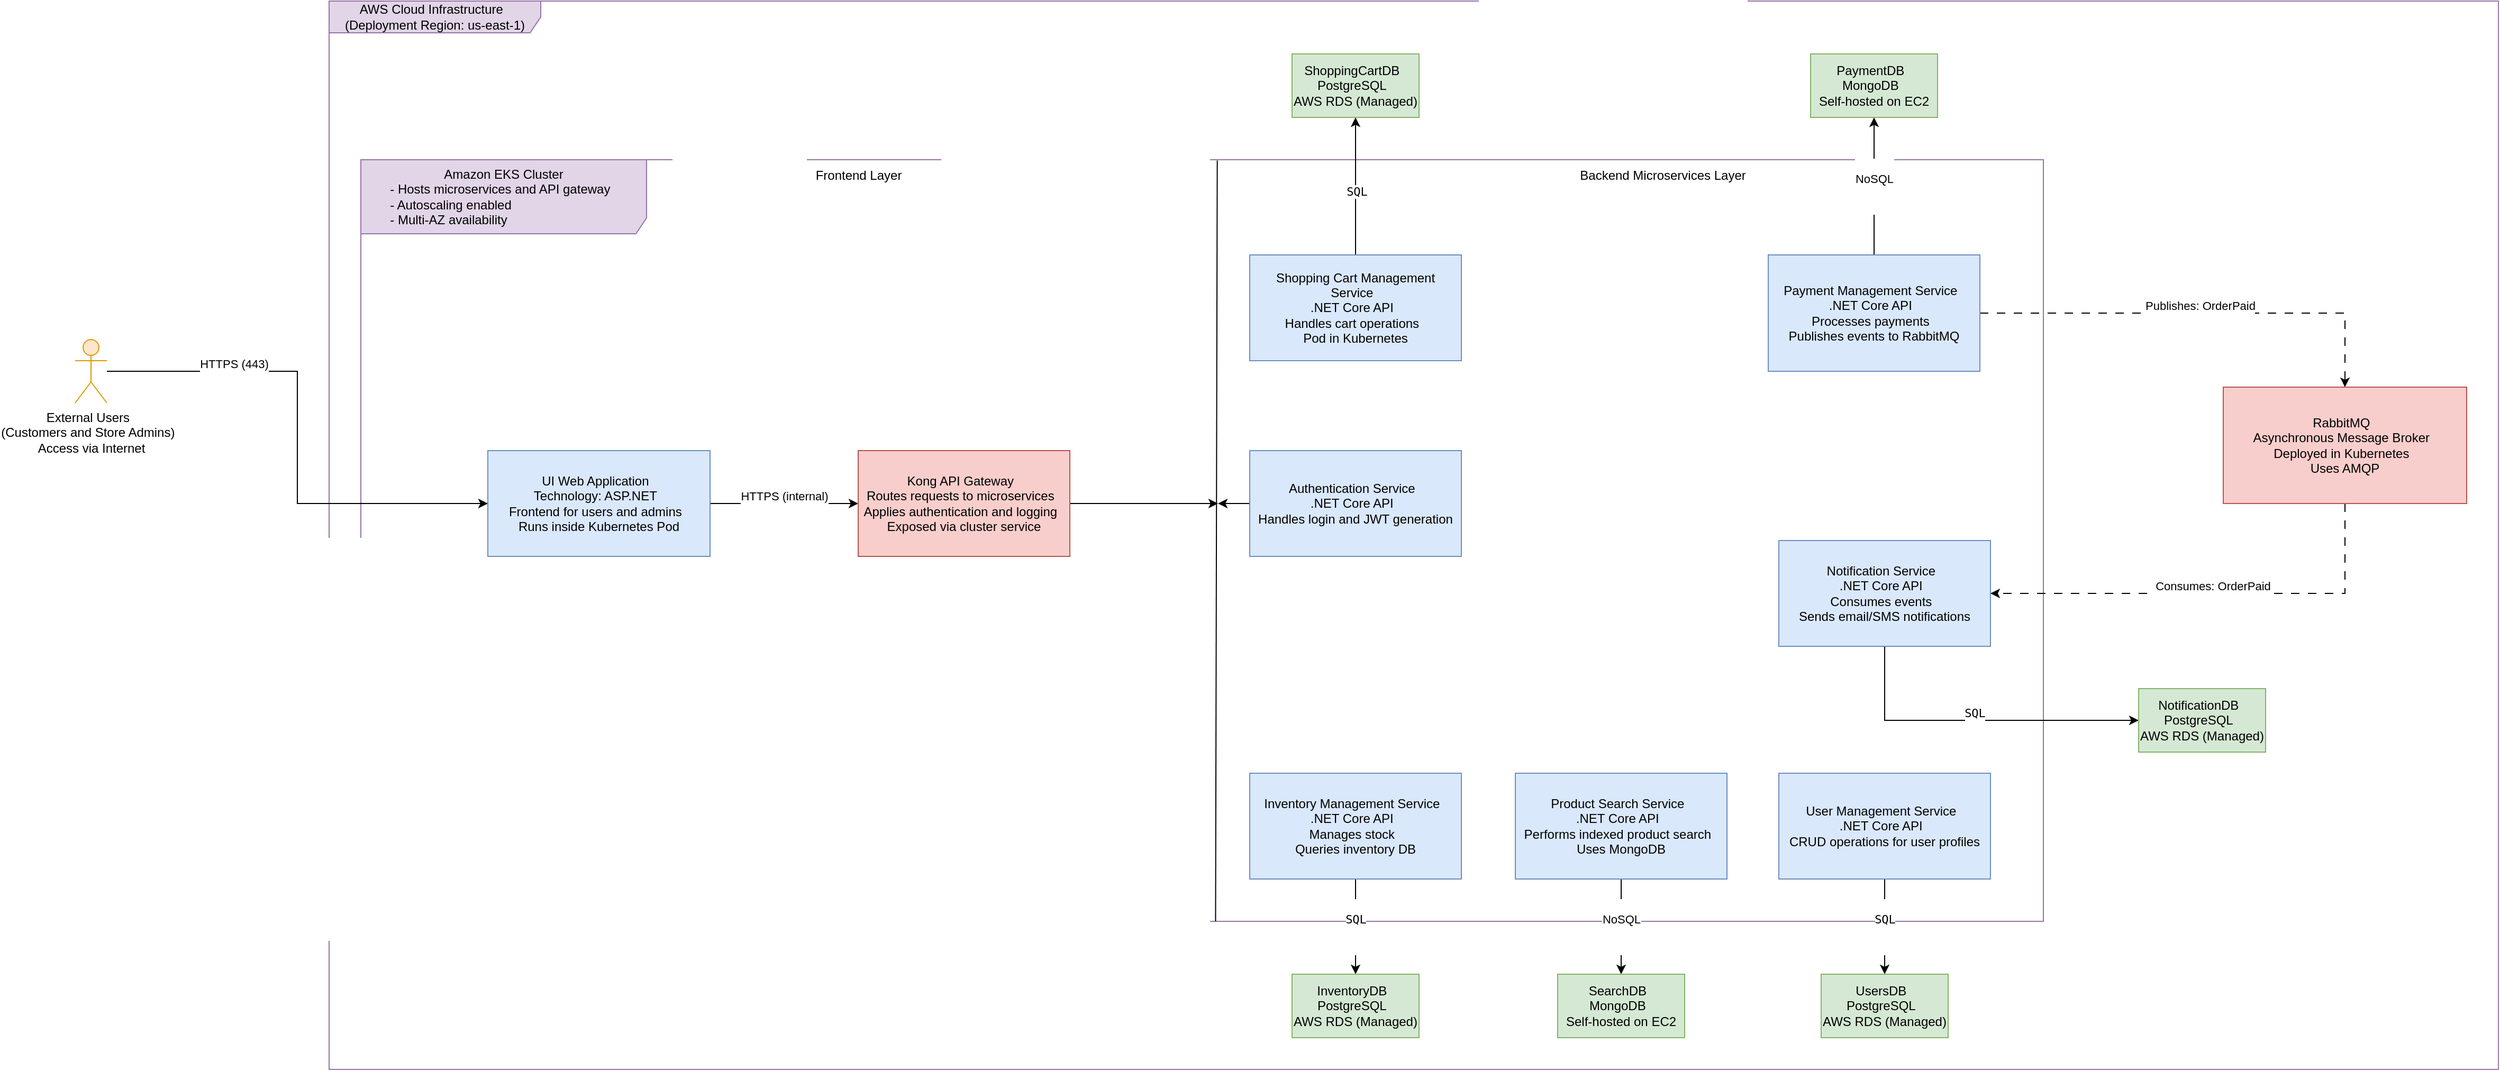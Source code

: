 <mxfile version="28.0.4">
  <diagram name="Página-1" id="-oBtZagFQr6BwE859LIM">
    <mxGraphModel dx="2282" dy="798" grid="1" gridSize="10" guides="1" tooltips="1" connect="1" arrows="1" fold="1" page="1" pageScale="1" pageWidth="827" pageHeight="1169" math="0" shadow="0">
      <root>
        <mxCell id="0" />
        <mxCell id="1" parent="0" />
        <mxCell id="JEXbMqFdo-jNTM7aFnA4-15" value="&lt;div&gt;AWS Cloud Infrastructure&amp;nbsp;&amp;nbsp;&lt;/div&gt;&lt;div&gt;(Deployment Region: us-east-1)&lt;/div&gt;" style="shape=umlFrame;whiteSpace=wrap;html=1;pointerEvents=0;width=200;height=30;fillColor=#e1d5e7;strokeColor=#9673a6;" parent="1" vertex="1">
          <mxGeometry x="120" y="110" width="2050" height="1010" as="geometry" />
        </mxCell>
        <mxCell id="JEXbMqFdo-jNTM7aFnA4-16" value="Amazon EKS Cluster&lt;br&gt;&lt;div style=&quot;text-align: left; text-wrap-mode: nowrap;&quot;&gt;- Hosts microservices and API gateway&amp;nbsp;&amp;nbsp;&lt;/div&gt;&lt;div style=&quot;text-align: left; text-wrap-mode: nowrap;&quot;&gt;- Autoscaling enabled&amp;nbsp;&amp;nbsp;&lt;/div&gt;&lt;div style=&quot;text-align: left; text-wrap-mode: nowrap;&quot;&gt;- Multi-AZ availability&lt;/div&gt;" style="shape=umlFrame;whiteSpace=wrap;html=1;pointerEvents=0;width=270;height=70;fillColor=#e1d5e7;strokeColor=#9673a6;" parent="1" vertex="1">
          <mxGeometry x="150" y="260" width="1590" height="720" as="geometry" />
        </mxCell>
        <mxCell id="JEXbMqFdo-jNTM7aFnA4-18" value="" style="endArrow=none;html=1;rounded=0;entryX=0.508;entryY=1;entryDx=0;entryDy=0;entryPerimeter=0;exitX=0.509;exitY=0.001;exitDx=0;exitDy=0;exitPerimeter=0;" parent="1" target="JEXbMqFdo-jNTM7aFnA4-16" edge="1" source="JEXbMqFdo-jNTM7aFnA4-16">
          <mxGeometry width="50" height="50" relative="1" as="geometry">
            <mxPoint x="940.0" y="260.0" as="sourcePoint" />
            <mxPoint x="944.52" y="732.35" as="targetPoint" />
          </mxGeometry>
        </mxCell>
        <mxCell id="JEXbMqFdo-jNTM7aFnA4-19" value="Frontend Layer" style="text;html=1;align=center;verticalAlign=middle;resizable=0;points=[];autosize=1;strokeColor=none;fillColor=none;" parent="1" vertex="1">
          <mxGeometry x="570" y="260" width="100" height="30" as="geometry" />
        </mxCell>
        <mxCell id="JEXbMqFdo-jNTM7aFnA4-20" value="Backend Microservices Layer" style="text;html=1;align=center;verticalAlign=middle;resizable=0;points=[];autosize=1;strokeColor=none;fillColor=none;" parent="1" vertex="1">
          <mxGeometry x="1290" y="260" width="180" height="30" as="geometry" />
        </mxCell>
        <mxCell id="JEXbMqFdo-jNTM7aFnA4-23" value="&#xa;HTTPS (internal)&#xa;&#xa;" style="edgeStyle=orthogonalEdgeStyle;rounded=0;orthogonalLoop=1;jettySize=auto;html=1;entryX=0;entryY=0.5;entryDx=0;entryDy=0;" parent="1" source="JEXbMqFdo-jNTM7aFnA4-21" target="JEXbMqFdo-jNTM7aFnA4-22" edge="1">
          <mxGeometry relative="1" as="geometry">
            <mxPoint as="offset" />
          </mxGeometry>
        </mxCell>
        <mxCell id="JEXbMqFdo-jNTM7aFnA4-21" value="&lt;div&gt;UI Web Application&amp;nbsp;&amp;nbsp;&lt;/div&gt;&lt;div&gt;Technology: ASP.NET&amp;nbsp;&amp;nbsp;&lt;/div&gt;&lt;div&gt;Frontend for users and admins&amp;nbsp;&amp;nbsp;&lt;/div&gt;&lt;div&gt;Runs inside Kubernetes Pod&lt;/div&gt;" style="html=1;whiteSpace=wrap;fillColor=#dae8fc;strokeColor=#6c8ebf;" parent="1" vertex="1">
          <mxGeometry x="270" y="535" width="210" height="100" as="geometry" />
        </mxCell>
        <mxCell id="KPIpK77U0L4cHAyHi6_5-26" style="edgeStyle=orthogonalEdgeStyle;rounded=0;orthogonalLoop=1;jettySize=auto;html=1;" edge="1" parent="1" source="JEXbMqFdo-jNTM7aFnA4-22">
          <mxGeometry relative="1" as="geometry">
            <mxPoint x="960" y="585" as="targetPoint" />
          </mxGeometry>
        </mxCell>
        <mxCell id="JEXbMqFdo-jNTM7aFnA4-22" value="&lt;div&gt;Kong API Gateway&amp;nbsp;&amp;nbsp;&lt;/div&gt;&lt;div&gt;Routes requests to microservices&amp;nbsp;&amp;nbsp;&lt;/div&gt;&lt;div&gt;Applies authentication and logging&amp;nbsp;&amp;nbsp;&lt;/div&gt;&lt;div&gt;Exposed via cluster service&lt;/div&gt;" style="whiteSpace=wrap;html=1;fillColor=#f8cecc;strokeColor=#b85450;" parent="1" vertex="1">
          <mxGeometry x="620" y="535" width="200" height="100" as="geometry" />
        </mxCell>
        <mxCell id="KPIpK77U0L4cHAyHi6_5-14" style="edgeStyle=orthogonalEdgeStyle;rounded=0;orthogonalLoop=1;jettySize=auto;html=1;entryX=0.5;entryY=1;entryDx=0;entryDy=0;" edge="1" parent="1" source="JEXbMqFdo-jNTM7aFnA4-25" target="KPIpK77U0L4cHAyHi6_5-5">
          <mxGeometry relative="1" as="geometry" />
        </mxCell>
        <mxCell id="KPIpK77U0L4cHAyHi6_5-15" value="&lt;code data-end=&quot;4244&quot; data-start=&quot;4239&quot;&gt;SQL&lt;/code&gt;" style="edgeLabel;html=1;align=center;verticalAlign=middle;resizable=0;points=[];" vertex="1" connectable="0" parent="KPIpK77U0L4cHAyHi6_5-14">
          <mxGeometry x="-0.067" y="-1" relative="1" as="geometry">
            <mxPoint as="offset" />
          </mxGeometry>
        </mxCell>
        <mxCell id="JEXbMqFdo-jNTM7aFnA4-25" value="&lt;div&gt;Shopping Cart Management Service&amp;nbsp;&amp;nbsp;&lt;/div&gt;&lt;div&gt;.NET Core API&amp;nbsp;&amp;nbsp;&lt;/div&gt;&lt;div&gt;Handles cart operations&amp;nbsp;&amp;nbsp;&lt;/div&gt;&lt;div&gt;Pod in Kubernetes&lt;/div&gt;" style="whiteSpace=wrap;html=1;fillColor=#dae8fc;strokeColor=#6c8ebf;" parent="1" vertex="1">
          <mxGeometry x="990" y="350" width="200" height="100" as="geometry" />
        </mxCell>
        <mxCell id="KPIpK77U0L4cHAyHi6_5-3" value="&#xa;Publishes: OrderPaid&#xa;&#xa;" style="edgeStyle=orthogonalEdgeStyle;rounded=0;orthogonalLoop=1;jettySize=auto;html=1;dashed=1;dashPattern=8 8;" edge="1" parent="1" source="JEXbMqFdo-jNTM7aFnA4-26" target="KPIpK77U0L4cHAyHi6_5-2">
          <mxGeometry relative="1" as="geometry" />
        </mxCell>
        <mxCell id="KPIpK77U0L4cHAyHi6_5-20" value="&#xa;NoSQL&#xa;&#xa;" style="edgeStyle=orthogonalEdgeStyle;rounded=0;orthogonalLoop=1;jettySize=auto;html=1;" edge="1" parent="1" source="JEXbMqFdo-jNTM7aFnA4-26" target="KPIpK77U0L4cHAyHi6_5-7">
          <mxGeometry relative="1" as="geometry" />
        </mxCell>
        <mxCell id="JEXbMqFdo-jNTM7aFnA4-26" value="&lt;div&gt;Payment Management Service&amp;nbsp;&amp;nbsp;&lt;/div&gt;&lt;div&gt;.NET Core API&amp;nbsp;&amp;nbsp;&lt;/div&gt;&lt;div&gt;Processes payments&amp;nbsp;&amp;nbsp;&lt;/div&gt;&lt;div&gt;Publishes events to RabbitMQ&lt;/div&gt;" style="whiteSpace=wrap;html=1;fillColor=#dae8fc;strokeColor=#6c8ebf;" parent="1" vertex="1">
          <mxGeometry x="1480" y="350" width="200" height="110" as="geometry" />
        </mxCell>
        <mxCell id="KPIpK77U0L4cHAyHi6_5-16" value="&#xa;&lt;code data-end=&quot;4244&quot; data-start=&quot;4239&quot;&gt;SQL&lt;/code&gt; &#xa;&#xa;" style="edgeStyle=orthogonalEdgeStyle;rounded=0;orthogonalLoop=1;jettySize=auto;html=1;entryX=0;entryY=0.5;entryDx=0;entryDy=0;exitX=0.5;exitY=1;exitDx=0;exitDy=0;" edge="1" parent="1" source="JEXbMqFdo-jNTM7aFnA4-27" target="KPIpK77U0L4cHAyHi6_5-8">
          <mxGeometry relative="1" as="geometry" />
        </mxCell>
        <mxCell id="JEXbMqFdo-jNTM7aFnA4-27" value="&lt;div&gt;Notification Service&amp;nbsp;&amp;nbsp;&lt;/div&gt;&lt;div&gt;.NET Core API&amp;nbsp;&amp;nbsp;&lt;/div&gt;&lt;div&gt;Consumes events&amp;nbsp;&amp;nbsp;&lt;/div&gt;&lt;div&gt;Sends email/SMS notifications&lt;/div&gt;" style="whiteSpace=wrap;html=1;fillColor=#dae8fc;strokeColor=#6c8ebf;" parent="1" vertex="1">
          <mxGeometry x="1490" y="620" width="200" height="100" as="geometry" />
        </mxCell>
        <mxCell id="KPIpK77U0L4cHAyHi6_5-27" style="edgeStyle=orthogonalEdgeStyle;rounded=0;orthogonalLoop=1;jettySize=auto;html=1;" edge="1" parent="1" source="JEXbMqFdo-jNTM7aFnA4-28">
          <mxGeometry relative="1" as="geometry">
            <mxPoint x="960" y="585" as="targetPoint" />
          </mxGeometry>
        </mxCell>
        <mxCell id="JEXbMqFdo-jNTM7aFnA4-28" value="&lt;div&gt;Authentication Service&amp;nbsp;&amp;nbsp;&lt;/div&gt;&lt;div&gt;.NET Core API&amp;nbsp;&amp;nbsp;&lt;/div&gt;&lt;div&gt;Handles login and JWT generation&lt;/div&gt;" style="whiteSpace=wrap;html=1;fillColor=#dae8fc;strokeColor=#6c8ebf;" parent="1" vertex="1">
          <mxGeometry x="990" y="535" width="200" height="100" as="geometry" />
        </mxCell>
        <mxCell id="KPIpK77U0L4cHAyHi6_5-18" value="&#xa;&lt;code data-end=&quot;4244&quot; data-start=&quot;4239&quot;&gt;SQL&lt;/code&gt; &#xa;&#xa;" style="edgeStyle=orthogonalEdgeStyle;rounded=0;orthogonalLoop=1;jettySize=auto;html=1;entryX=0.5;entryY=0;entryDx=0;entryDy=0;" edge="1" parent="1" source="JEXbMqFdo-jNTM7aFnA4-29" target="KPIpK77U0L4cHAyHi6_5-10">
          <mxGeometry relative="1" as="geometry" />
        </mxCell>
        <mxCell id="JEXbMqFdo-jNTM7aFnA4-29" value="&lt;div&gt;Inventory Management Service&amp;nbsp;&amp;nbsp;&lt;/div&gt;&lt;div&gt;.NET Core API&amp;nbsp;&amp;nbsp;&lt;/div&gt;&lt;div&gt;Manages stock&amp;nbsp;&amp;nbsp;&lt;/div&gt;&lt;div&gt;Queries inventory DB&lt;/div&gt;" style="whiteSpace=wrap;html=1;fillColor=#dae8fc;strokeColor=#6c8ebf;" parent="1" vertex="1">
          <mxGeometry x="990" y="840" width="200" height="100" as="geometry" />
        </mxCell>
        <mxCell id="KPIpK77U0L4cHAyHi6_5-19" value="&#xa;NoSQL&#xa;&#xa;" style="edgeStyle=orthogonalEdgeStyle;rounded=0;orthogonalLoop=1;jettySize=auto;html=1;" edge="1" parent="1" source="JEXbMqFdo-jNTM7aFnA4-30" target="KPIpK77U0L4cHAyHi6_5-11">
          <mxGeometry relative="1" as="geometry" />
        </mxCell>
        <mxCell id="JEXbMqFdo-jNTM7aFnA4-30" value="&lt;div&gt;Product Search Service&amp;nbsp;&amp;nbsp;&lt;/div&gt;&lt;div&gt;.NET Core API&amp;nbsp;&amp;nbsp;&lt;/div&gt;&lt;div&gt;Performs indexed product search&amp;nbsp;&amp;nbsp;&lt;/div&gt;&lt;div&gt;Uses MongoDB&lt;/div&gt;" style="whiteSpace=wrap;html=1;fillColor=#dae8fc;strokeColor=#6c8ebf;" parent="1" vertex="1">
          <mxGeometry x="1241" y="840" width="200" height="100" as="geometry" />
        </mxCell>
        <mxCell id="KPIpK77U0L4cHAyHi6_5-17" value="&#xa;&lt;code data-end=&quot;4244&quot; data-start=&quot;4239&quot;&gt;SQL&lt;/code&gt; &#xa;&#xa;" style="edgeStyle=orthogonalEdgeStyle;rounded=0;orthogonalLoop=1;jettySize=auto;html=1;entryX=0.5;entryY=0;entryDx=0;entryDy=0;" edge="1" parent="1" source="JEXbMqFdo-jNTM7aFnA4-31" target="KPIpK77U0L4cHAyHi6_5-12">
          <mxGeometry relative="1" as="geometry" />
        </mxCell>
        <mxCell id="JEXbMqFdo-jNTM7aFnA4-31" value="&lt;div&gt;User Management Service&amp;nbsp;&amp;nbsp;&lt;/div&gt;&lt;div&gt;.NET Core API&amp;nbsp;&amp;nbsp;&lt;/div&gt;&lt;div&gt;CRUD operations for user profiles&lt;/div&gt;" style="whiteSpace=wrap;html=1;fillColor=#dae8fc;strokeColor=#6c8ebf;" parent="1" vertex="1">
          <mxGeometry x="1490" y="840" width="200" height="100" as="geometry" />
        </mxCell>
        <mxCell id="KPIpK77U0L4cHAyHi6_5-4" value="&#xa;Consumes: OrderPaid&#xa;&#xa;" style="edgeStyle=orthogonalEdgeStyle;rounded=0;orthogonalLoop=1;jettySize=auto;html=1;entryX=1;entryY=0.5;entryDx=0;entryDy=0;dashed=1;dashPattern=8 8;exitX=0.5;exitY=1;exitDx=0;exitDy=0;" edge="1" parent="1" source="KPIpK77U0L4cHAyHi6_5-2" target="JEXbMqFdo-jNTM7aFnA4-27">
          <mxGeometry relative="1" as="geometry" />
        </mxCell>
        <mxCell id="KPIpK77U0L4cHAyHi6_5-2" value="&lt;div&gt;RabbitMQ&amp;nbsp;&amp;nbsp;&lt;/div&gt;&lt;div&gt;Asynchronous Message Broker&amp;nbsp;&amp;nbsp;&lt;/div&gt;&lt;div&gt;Deployed in Kubernetes&amp;nbsp;&amp;nbsp;&lt;/div&gt;&lt;div&gt;Uses AMQP&lt;/div&gt;" style="whiteSpace=wrap;html=1;fillColor=#f8cecc;strokeColor=#b85450;" vertex="1" parent="1">
          <mxGeometry x="1910" y="475" width="230" height="110" as="geometry" />
        </mxCell>
        <mxCell id="KPIpK77U0L4cHAyHi6_5-5" value="&lt;div&gt;ShoppingCartDB&amp;nbsp;&amp;nbsp;&lt;/div&gt;&lt;div&gt;PostgreSQL&amp;nbsp;&amp;nbsp;&lt;/div&gt;&lt;div&gt;AWS RDS (Managed)&lt;/div&gt;" style="whiteSpace=wrap;html=1;fillColor=#d5e8d4;strokeColor=#82b366;" vertex="1" parent="1">
          <mxGeometry x="1030" y="160" width="120" height="60" as="geometry" />
        </mxCell>
        <mxCell id="KPIpK77U0L4cHAyHi6_5-7" value="&lt;div&gt;PaymentDB&amp;nbsp;&amp;nbsp;&lt;/div&gt;&lt;div&gt;MongoDB&amp;nbsp;&amp;nbsp;&lt;/div&gt;&lt;div&gt;Self-hosted on EC2&lt;/div&gt;" style="whiteSpace=wrap;html=1;fillColor=#d5e8d4;strokeColor=#82b366;" vertex="1" parent="1">
          <mxGeometry x="1520" y="160" width="120" height="60" as="geometry" />
        </mxCell>
        <mxCell id="KPIpK77U0L4cHAyHi6_5-8" value="&lt;div&gt;NotificationDB&amp;nbsp;&amp;nbsp;&lt;/div&gt;&lt;div&gt;PostgreSQL&amp;nbsp;&amp;nbsp;&lt;/div&gt;&lt;div&gt;AWS RDS (Managed)&lt;/div&gt;" style="whiteSpace=wrap;html=1;fillColor=#d5e8d4;strokeColor=#82b366;" vertex="1" parent="1">
          <mxGeometry x="1830" y="760" width="120" height="60" as="geometry" />
        </mxCell>
        <mxCell id="KPIpK77U0L4cHAyHi6_5-10" value="&lt;div&gt;InventoryDB&amp;nbsp;&amp;nbsp;&lt;/div&gt;&lt;div&gt;PostgreSQL&amp;nbsp;&amp;nbsp;&lt;/div&gt;&lt;div&gt;AWS RDS (Managed)&lt;/div&gt;" style="whiteSpace=wrap;html=1;fillColor=#d5e8d4;strokeColor=#82b366;" vertex="1" parent="1">
          <mxGeometry x="1030" y="1030" width="120" height="60" as="geometry" />
        </mxCell>
        <mxCell id="KPIpK77U0L4cHAyHi6_5-11" value="&lt;div&gt;SearchDB&amp;nbsp;&amp;nbsp;&lt;/div&gt;&lt;div&gt;MongoDB&amp;nbsp;&amp;nbsp;&lt;/div&gt;&lt;div&gt;Self-hosted on EC2&lt;/div&gt;" style="whiteSpace=wrap;html=1;fillColor=#d5e8d4;strokeColor=#82b366;" vertex="1" parent="1">
          <mxGeometry x="1281" y="1030" width="120" height="60" as="geometry" />
        </mxCell>
        <mxCell id="KPIpK77U0L4cHAyHi6_5-12" value="&lt;div&gt;UsersDB&amp;nbsp;&amp;nbsp;&lt;/div&gt;&lt;div&gt;PostgreSQL&amp;nbsp;&amp;nbsp;&lt;/div&gt;&lt;div&gt;AWS RDS (Managed)&lt;/div&gt;" style="whiteSpace=wrap;html=1;fillColor=#d5e8d4;strokeColor=#82b366;" vertex="1" parent="1">
          <mxGeometry x="1530" y="1030" width="120" height="60" as="geometry" />
        </mxCell>
        <mxCell id="KPIpK77U0L4cHAyHi6_5-24" value="&#xa;HTTPS (443)&#xa;&#xa;" style="edgeStyle=orthogonalEdgeStyle;rounded=0;orthogonalLoop=1;jettySize=auto;html=1;entryX=0;entryY=0.5;entryDx=0;entryDy=0;" edge="1" parent="1" source="KPIpK77U0L4cHAyHi6_5-21" target="JEXbMqFdo-jNTM7aFnA4-21">
          <mxGeometry x="-0.505" relative="1" as="geometry">
            <mxPoint x="315" y="460" as="targetPoint" />
            <mxPoint as="offset" />
          </mxGeometry>
        </mxCell>
        <mxCell id="KPIpK77U0L4cHAyHi6_5-21" value="&lt;div&gt;External Users&amp;nbsp;&amp;nbsp;&lt;/div&gt;&lt;div&gt;(Customers and Store Admins)&amp;nbsp;&amp;nbsp;&lt;/div&gt;&lt;div&gt;Access via Internet&lt;/div&gt;" style="shape=umlActor;verticalLabelPosition=bottom;verticalAlign=top;html=1;outlineConnect=0;fillColor=#ffe6cc;strokeColor=#d79b00;" vertex="1" parent="1">
          <mxGeometry x="-120" y="430" width="30" height="60" as="geometry" />
        </mxCell>
      </root>
    </mxGraphModel>
  </diagram>
</mxfile>
